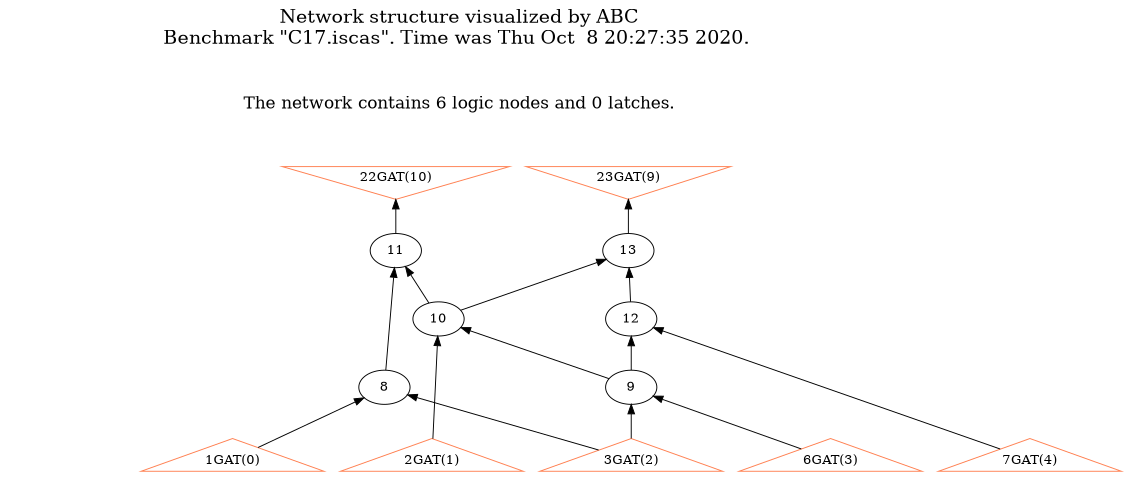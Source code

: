 # Network structure generated by ABC

digraph network {
size = "7.5,10";
center = true;
edge [dir = back];

{
  node [shape = plaintext];
  edge [style = invis];
  LevelTitle1 [label=""];
  LevelTitle2 [label=""];
  Level4 [label = ""];
  Level3 [label = ""];
  Level2 [label = ""];
  Level1 [label = ""];
  Level0 [label = ""];
  LevelTitle1 ->  LevelTitle2 ->  Level4 ->  Level3 ->  Level2 ->  Level1 ->  Level0;
}

{
  rank = same;
  LevelTitle1;
  title1 [shape=plaintext,
          fontsize=20,
          fontname = "Times-Roman",
          label="Network structure visualized by ABC\nBenchmark \"C17.iscas\". Time was Thu Oct  8 20:27:35 2020. "
         ];
}

{
  rank = same;
  LevelTitle2;
  title2 [shape=plaintext,
          fontsize=18,
          fontname = "Times-Roman",
          label="The network contains 6 logic nodes and 0 latches.\n"
         ];
}

{
  rank = same;
  Level4;
  Node6 [label = "22GAT(10)", shape = invtriangle, color = coral, fillcolor = coral];
  Node7 [label = "23GAT(9)", shape = invtriangle, color = coral, fillcolor = coral];
}

{
  rank = same;
  Level3;
  Node11 [label = "11\n", shape = ellipse];
  Node13 [label = "13\n", shape = ellipse];
}

{
  rank = same;
  Level2;
  Node10 [label = "10\n", shape = ellipse];
  Node12 [label = "12\n", shape = ellipse];
}

{
  rank = same;
  Level1;
  Node8 [label = "8\n", shape = ellipse];
  Node9 [label = "9\n", shape = ellipse];
}

{
  rank = same;
  Level0;
  Node1 [label = "1GAT(0)", shape = triangle, color = coral, fillcolor = coral];
  Node2 [label = "2GAT(1)", shape = triangle, color = coral, fillcolor = coral];
  Node3 [label = "3GAT(2)", shape = triangle, color = coral, fillcolor = coral];
  Node4 [label = "6GAT(3)", shape = triangle, color = coral, fillcolor = coral];
  Node5 [label = "7GAT(4)", shape = triangle, color = coral, fillcolor = coral];
}

title1 -> title2 [style = invis];
title2 -> Node6 [style = invis];
title2 -> Node7 [style = invis];
Node6 -> Node7 [style = invis];
Node6 -> Node11 [style = solid];
Node7 -> Node13 [style = solid];
Node8 -> Node1 [style = solid];
Node8 -> Node3 [style = solid];
Node9 -> Node3 [style = solid];
Node9 -> Node4 [style = solid];
Node10 -> Node2 [style = solid];
Node10 -> Node9 [style = solid];
Node11 -> Node8 [style = solid];
Node11 -> Node10 [style = solid];
Node12 -> Node5 [style = solid];
Node12 -> Node9 [style = solid];
Node13 -> Node10 [style = solid];
Node13 -> Node12 [style = solid];
}

